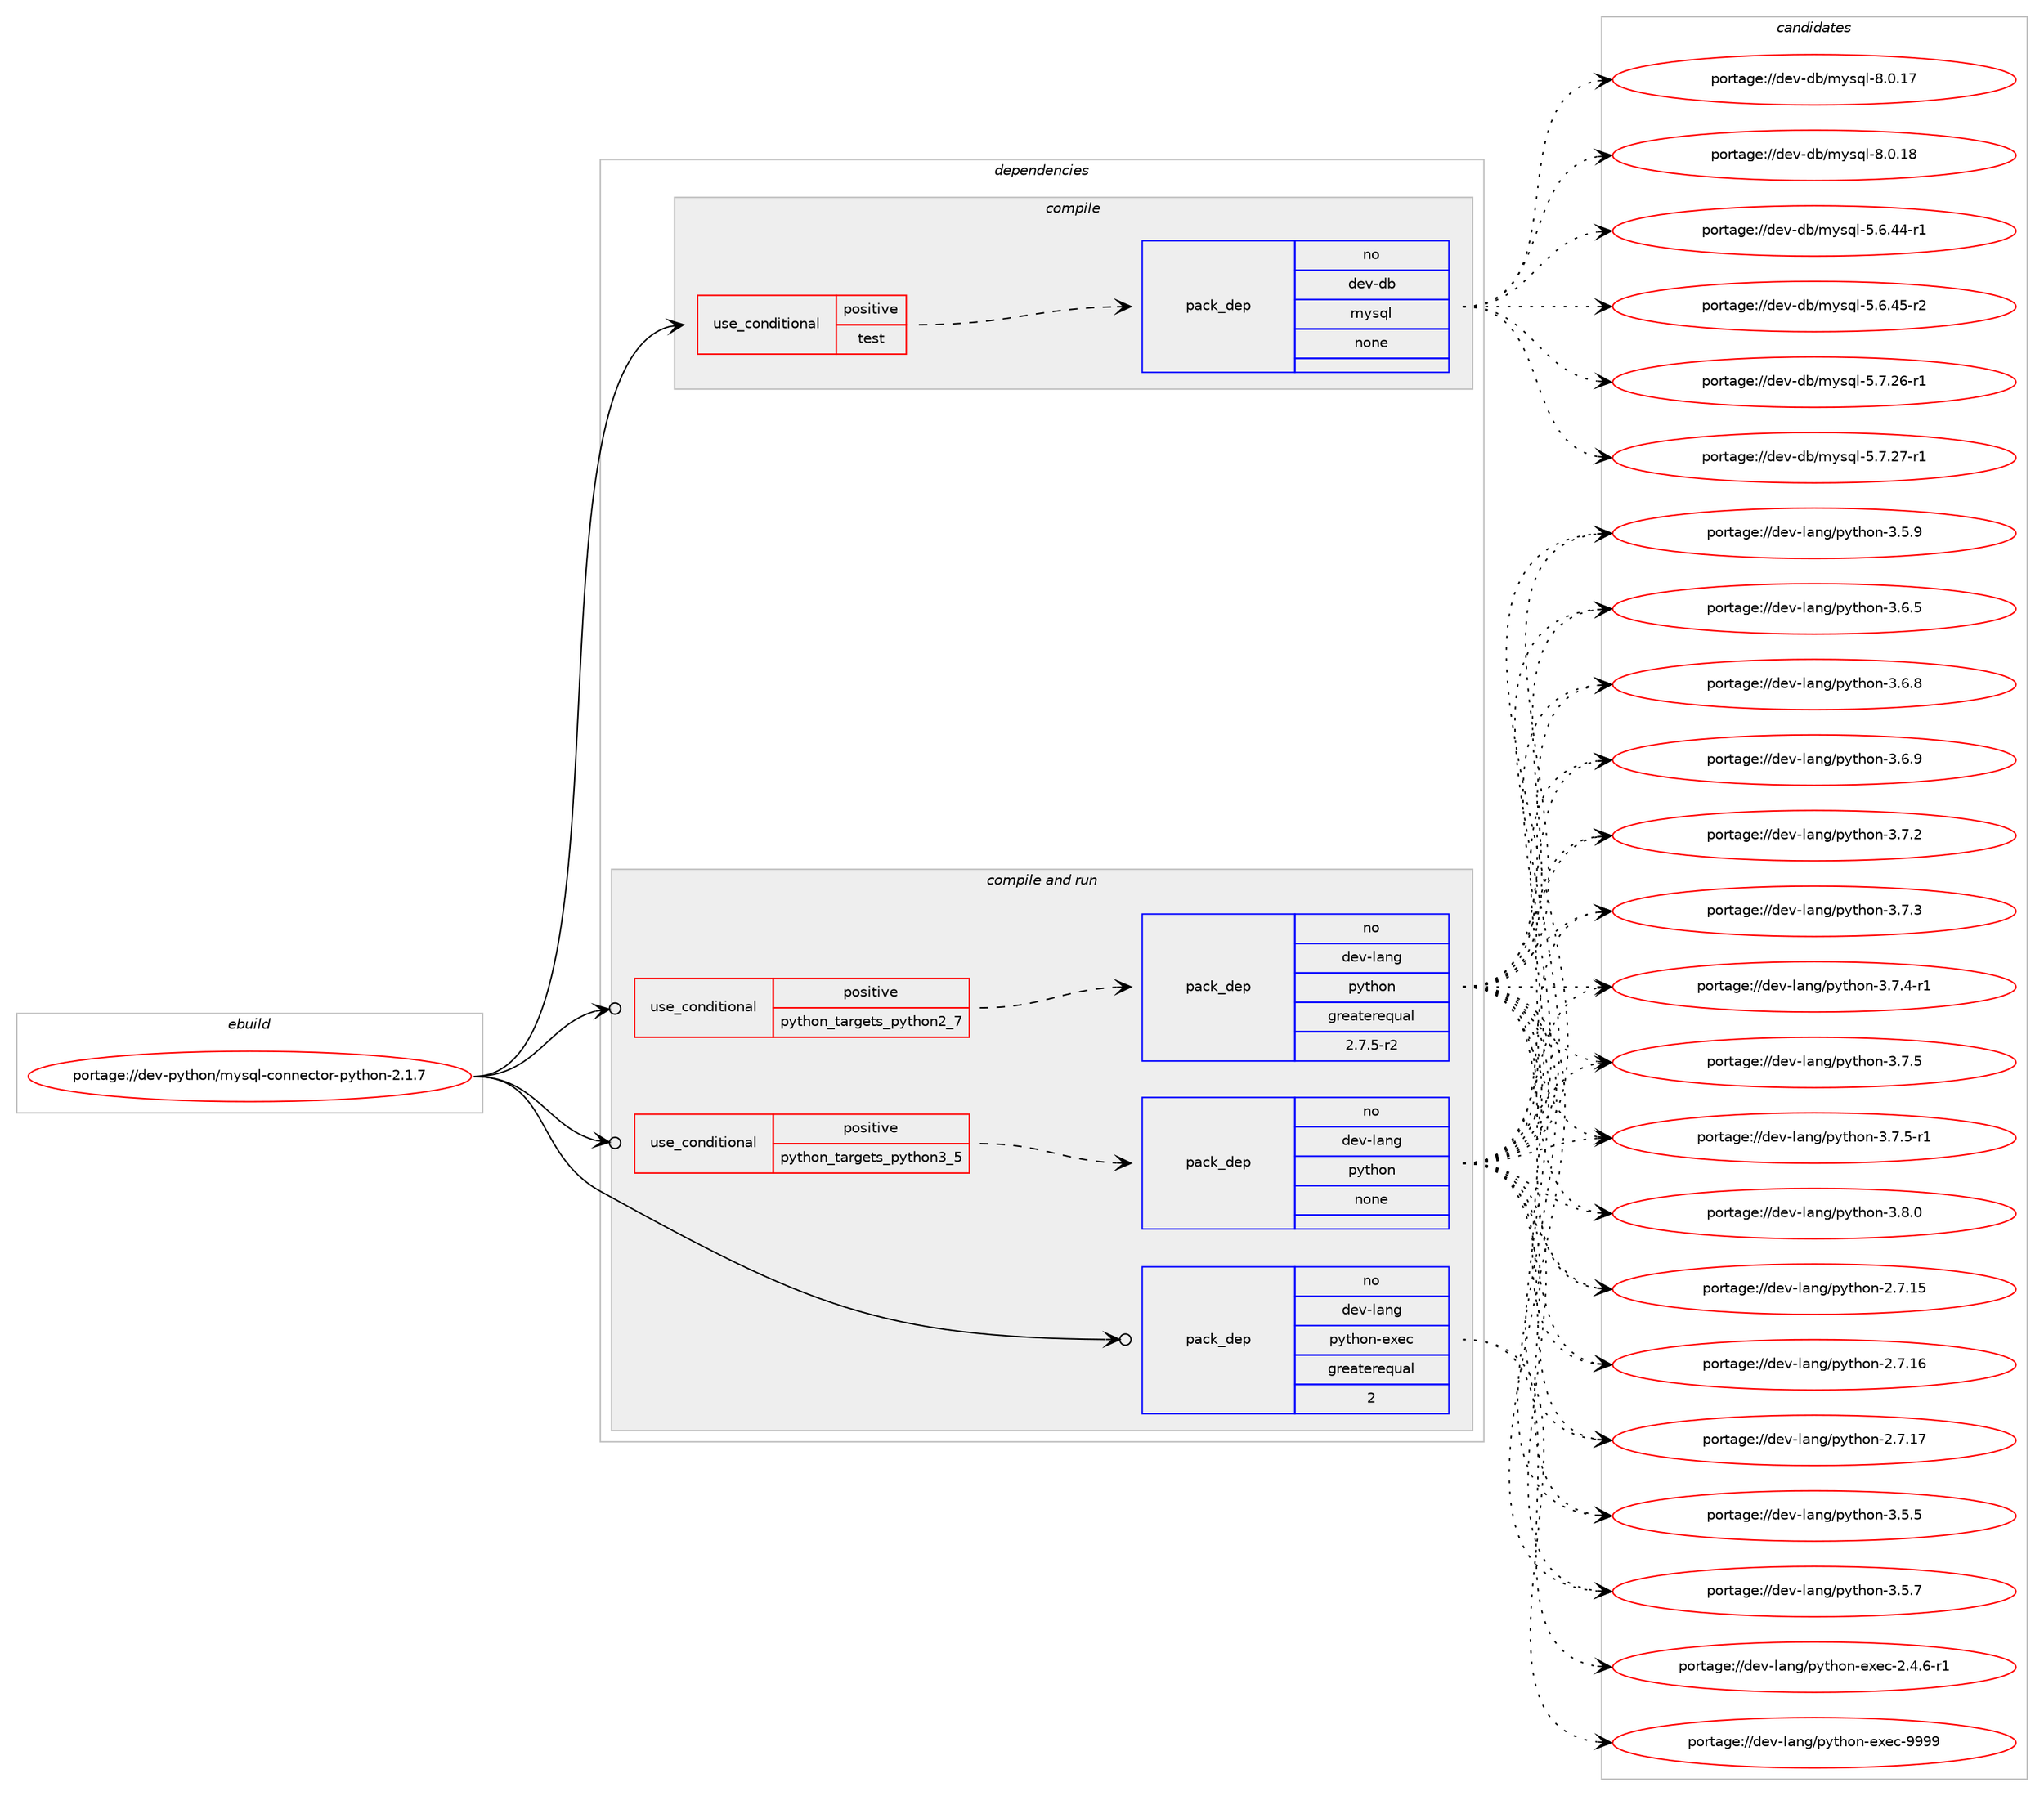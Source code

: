 digraph prolog {

# *************
# Graph options
# *************

newrank=true;
concentrate=true;
compound=true;
graph [rankdir=LR,fontname=Helvetica,fontsize=10,ranksep=1.5];#, ranksep=2.5, nodesep=0.2];
edge  [arrowhead=vee];
node  [fontname=Helvetica,fontsize=10];

# **********
# The ebuild
# **********

subgraph cluster_leftcol {
color=gray;
rank=same;
label=<<i>ebuild</i>>;
id [label="portage://dev-python/mysql-connector-python-2.1.7", color=red, width=4, href="../dev-python/mysql-connector-python-2.1.7.svg"];
}

# ****************
# The dependencies
# ****************

subgraph cluster_midcol {
color=gray;
label=<<i>dependencies</i>>;
subgraph cluster_compile {
fillcolor="#eeeeee";
style=filled;
label=<<i>compile</i>>;
subgraph cond32084 {
dependency150455 [label=<<TABLE BORDER="0" CELLBORDER="1" CELLSPACING="0" CELLPADDING="4"><TR><TD ROWSPAN="3" CELLPADDING="10">use_conditional</TD></TR><TR><TD>positive</TD></TR><TR><TD>test</TD></TR></TABLE>>, shape=none, color=red];
subgraph pack115045 {
dependency150456 [label=<<TABLE BORDER="0" CELLBORDER="1" CELLSPACING="0" CELLPADDING="4" WIDTH="220"><TR><TD ROWSPAN="6" CELLPADDING="30">pack_dep</TD></TR><TR><TD WIDTH="110">no</TD></TR><TR><TD>dev-db</TD></TR><TR><TD>mysql</TD></TR><TR><TD>none</TD></TR><TR><TD></TD></TR></TABLE>>, shape=none, color=blue];
}
dependency150455:e -> dependency150456:w [weight=20,style="dashed",arrowhead="vee"];
}
id:e -> dependency150455:w [weight=20,style="solid",arrowhead="vee"];
}
subgraph cluster_compileandrun {
fillcolor="#eeeeee";
style=filled;
label=<<i>compile and run</i>>;
subgraph cond32085 {
dependency150457 [label=<<TABLE BORDER="0" CELLBORDER="1" CELLSPACING="0" CELLPADDING="4"><TR><TD ROWSPAN="3" CELLPADDING="10">use_conditional</TD></TR><TR><TD>positive</TD></TR><TR><TD>python_targets_python2_7</TD></TR></TABLE>>, shape=none, color=red];
subgraph pack115046 {
dependency150458 [label=<<TABLE BORDER="0" CELLBORDER="1" CELLSPACING="0" CELLPADDING="4" WIDTH="220"><TR><TD ROWSPAN="6" CELLPADDING="30">pack_dep</TD></TR><TR><TD WIDTH="110">no</TD></TR><TR><TD>dev-lang</TD></TR><TR><TD>python</TD></TR><TR><TD>greaterequal</TD></TR><TR><TD>2.7.5-r2</TD></TR></TABLE>>, shape=none, color=blue];
}
dependency150457:e -> dependency150458:w [weight=20,style="dashed",arrowhead="vee"];
}
id:e -> dependency150457:w [weight=20,style="solid",arrowhead="odotvee"];
subgraph cond32086 {
dependency150459 [label=<<TABLE BORDER="0" CELLBORDER="1" CELLSPACING="0" CELLPADDING="4"><TR><TD ROWSPAN="3" CELLPADDING="10">use_conditional</TD></TR><TR><TD>positive</TD></TR><TR><TD>python_targets_python3_5</TD></TR></TABLE>>, shape=none, color=red];
subgraph pack115047 {
dependency150460 [label=<<TABLE BORDER="0" CELLBORDER="1" CELLSPACING="0" CELLPADDING="4" WIDTH="220"><TR><TD ROWSPAN="6" CELLPADDING="30">pack_dep</TD></TR><TR><TD WIDTH="110">no</TD></TR><TR><TD>dev-lang</TD></TR><TR><TD>python</TD></TR><TR><TD>none</TD></TR><TR><TD></TD></TR></TABLE>>, shape=none, color=blue];
}
dependency150459:e -> dependency150460:w [weight=20,style="dashed",arrowhead="vee"];
}
id:e -> dependency150459:w [weight=20,style="solid",arrowhead="odotvee"];
subgraph pack115048 {
dependency150461 [label=<<TABLE BORDER="0" CELLBORDER="1" CELLSPACING="0" CELLPADDING="4" WIDTH="220"><TR><TD ROWSPAN="6" CELLPADDING="30">pack_dep</TD></TR><TR><TD WIDTH="110">no</TD></TR><TR><TD>dev-lang</TD></TR><TR><TD>python-exec</TD></TR><TR><TD>greaterequal</TD></TR><TR><TD>2</TD></TR></TABLE>>, shape=none, color=blue];
}
id:e -> dependency150461:w [weight=20,style="solid",arrowhead="odotvee"];
}
subgraph cluster_run {
fillcolor="#eeeeee";
style=filled;
label=<<i>run</i>>;
}
}

# **************
# The candidates
# **************

subgraph cluster_choices {
rank=same;
color=gray;
label=<<i>candidates</i>>;

subgraph choice115045 {
color=black;
nodesep=1;
choiceportage100101118451009847109121115113108455346544652524511449 [label="portage://dev-db/mysql-5.6.44-r1", color=red, width=4,href="../dev-db/mysql-5.6.44-r1.svg"];
choiceportage100101118451009847109121115113108455346544652534511450 [label="portage://dev-db/mysql-5.6.45-r2", color=red, width=4,href="../dev-db/mysql-5.6.45-r2.svg"];
choiceportage100101118451009847109121115113108455346554650544511449 [label="portage://dev-db/mysql-5.7.26-r1", color=red, width=4,href="../dev-db/mysql-5.7.26-r1.svg"];
choiceportage100101118451009847109121115113108455346554650554511449 [label="portage://dev-db/mysql-5.7.27-r1", color=red, width=4,href="../dev-db/mysql-5.7.27-r1.svg"];
choiceportage10010111845100984710912111511310845564648464955 [label="portage://dev-db/mysql-8.0.17", color=red, width=4,href="../dev-db/mysql-8.0.17.svg"];
choiceportage10010111845100984710912111511310845564648464956 [label="portage://dev-db/mysql-8.0.18", color=red, width=4,href="../dev-db/mysql-8.0.18.svg"];
dependency150456:e -> choiceportage100101118451009847109121115113108455346544652524511449:w [style=dotted,weight="100"];
dependency150456:e -> choiceportage100101118451009847109121115113108455346544652534511450:w [style=dotted,weight="100"];
dependency150456:e -> choiceportage100101118451009847109121115113108455346554650544511449:w [style=dotted,weight="100"];
dependency150456:e -> choiceportage100101118451009847109121115113108455346554650554511449:w [style=dotted,weight="100"];
dependency150456:e -> choiceportage10010111845100984710912111511310845564648464955:w [style=dotted,weight="100"];
dependency150456:e -> choiceportage10010111845100984710912111511310845564648464956:w [style=dotted,weight="100"];
}
subgraph choice115046 {
color=black;
nodesep=1;
choiceportage10010111845108971101034711212111610411111045504655464953 [label="portage://dev-lang/python-2.7.15", color=red, width=4,href="../dev-lang/python-2.7.15.svg"];
choiceportage10010111845108971101034711212111610411111045504655464954 [label="portage://dev-lang/python-2.7.16", color=red, width=4,href="../dev-lang/python-2.7.16.svg"];
choiceportage10010111845108971101034711212111610411111045504655464955 [label="portage://dev-lang/python-2.7.17", color=red, width=4,href="../dev-lang/python-2.7.17.svg"];
choiceportage100101118451089711010347112121116104111110455146534653 [label="portage://dev-lang/python-3.5.5", color=red, width=4,href="../dev-lang/python-3.5.5.svg"];
choiceportage100101118451089711010347112121116104111110455146534655 [label="portage://dev-lang/python-3.5.7", color=red, width=4,href="../dev-lang/python-3.5.7.svg"];
choiceportage100101118451089711010347112121116104111110455146534657 [label="portage://dev-lang/python-3.5.9", color=red, width=4,href="../dev-lang/python-3.5.9.svg"];
choiceportage100101118451089711010347112121116104111110455146544653 [label="portage://dev-lang/python-3.6.5", color=red, width=4,href="../dev-lang/python-3.6.5.svg"];
choiceportage100101118451089711010347112121116104111110455146544656 [label="portage://dev-lang/python-3.6.8", color=red, width=4,href="../dev-lang/python-3.6.8.svg"];
choiceportage100101118451089711010347112121116104111110455146544657 [label="portage://dev-lang/python-3.6.9", color=red, width=4,href="../dev-lang/python-3.6.9.svg"];
choiceportage100101118451089711010347112121116104111110455146554650 [label="portage://dev-lang/python-3.7.2", color=red, width=4,href="../dev-lang/python-3.7.2.svg"];
choiceportage100101118451089711010347112121116104111110455146554651 [label="portage://dev-lang/python-3.7.3", color=red, width=4,href="../dev-lang/python-3.7.3.svg"];
choiceportage1001011184510897110103471121211161041111104551465546524511449 [label="portage://dev-lang/python-3.7.4-r1", color=red, width=4,href="../dev-lang/python-3.7.4-r1.svg"];
choiceportage100101118451089711010347112121116104111110455146554653 [label="portage://dev-lang/python-3.7.5", color=red, width=4,href="../dev-lang/python-3.7.5.svg"];
choiceportage1001011184510897110103471121211161041111104551465546534511449 [label="portage://dev-lang/python-3.7.5-r1", color=red, width=4,href="../dev-lang/python-3.7.5-r1.svg"];
choiceportage100101118451089711010347112121116104111110455146564648 [label="portage://dev-lang/python-3.8.0", color=red, width=4,href="../dev-lang/python-3.8.0.svg"];
dependency150458:e -> choiceportage10010111845108971101034711212111610411111045504655464953:w [style=dotted,weight="100"];
dependency150458:e -> choiceportage10010111845108971101034711212111610411111045504655464954:w [style=dotted,weight="100"];
dependency150458:e -> choiceportage10010111845108971101034711212111610411111045504655464955:w [style=dotted,weight="100"];
dependency150458:e -> choiceportage100101118451089711010347112121116104111110455146534653:w [style=dotted,weight="100"];
dependency150458:e -> choiceportage100101118451089711010347112121116104111110455146534655:w [style=dotted,weight="100"];
dependency150458:e -> choiceportage100101118451089711010347112121116104111110455146534657:w [style=dotted,weight="100"];
dependency150458:e -> choiceportage100101118451089711010347112121116104111110455146544653:w [style=dotted,weight="100"];
dependency150458:e -> choiceportage100101118451089711010347112121116104111110455146544656:w [style=dotted,weight="100"];
dependency150458:e -> choiceportage100101118451089711010347112121116104111110455146544657:w [style=dotted,weight="100"];
dependency150458:e -> choiceportage100101118451089711010347112121116104111110455146554650:w [style=dotted,weight="100"];
dependency150458:e -> choiceportage100101118451089711010347112121116104111110455146554651:w [style=dotted,weight="100"];
dependency150458:e -> choiceportage1001011184510897110103471121211161041111104551465546524511449:w [style=dotted,weight="100"];
dependency150458:e -> choiceportage100101118451089711010347112121116104111110455146554653:w [style=dotted,weight="100"];
dependency150458:e -> choiceportage1001011184510897110103471121211161041111104551465546534511449:w [style=dotted,weight="100"];
dependency150458:e -> choiceportage100101118451089711010347112121116104111110455146564648:w [style=dotted,weight="100"];
}
subgraph choice115047 {
color=black;
nodesep=1;
choiceportage10010111845108971101034711212111610411111045504655464953 [label="portage://dev-lang/python-2.7.15", color=red, width=4,href="../dev-lang/python-2.7.15.svg"];
choiceportage10010111845108971101034711212111610411111045504655464954 [label="portage://dev-lang/python-2.7.16", color=red, width=4,href="../dev-lang/python-2.7.16.svg"];
choiceportage10010111845108971101034711212111610411111045504655464955 [label="portage://dev-lang/python-2.7.17", color=red, width=4,href="../dev-lang/python-2.7.17.svg"];
choiceportage100101118451089711010347112121116104111110455146534653 [label="portage://dev-lang/python-3.5.5", color=red, width=4,href="../dev-lang/python-3.5.5.svg"];
choiceportage100101118451089711010347112121116104111110455146534655 [label="portage://dev-lang/python-3.5.7", color=red, width=4,href="../dev-lang/python-3.5.7.svg"];
choiceportage100101118451089711010347112121116104111110455146534657 [label="portage://dev-lang/python-3.5.9", color=red, width=4,href="../dev-lang/python-3.5.9.svg"];
choiceportage100101118451089711010347112121116104111110455146544653 [label="portage://dev-lang/python-3.6.5", color=red, width=4,href="../dev-lang/python-3.6.5.svg"];
choiceportage100101118451089711010347112121116104111110455146544656 [label="portage://dev-lang/python-3.6.8", color=red, width=4,href="../dev-lang/python-3.6.8.svg"];
choiceportage100101118451089711010347112121116104111110455146544657 [label="portage://dev-lang/python-3.6.9", color=red, width=4,href="../dev-lang/python-3.6.9.svg"];
choiceportage100101118451089711010347112121116104111110455146554650 [label="portage://dev-lang/python-3.7.2", color=red, width=4,href="../dev-lang/python-3.7.2.svg"];
choiceportage100101118451089711010347112121116104111110455146554651 [label="portage://dev-lang/python-3.7.3", color=red, width=4,href="../dev-lang/python-3.7.3.svg"];
choiceportage1001011184510897110103471121211161041111104551465546524511449 [label="portage://dev-lang/python-3.7.4-r1", color=red, width=4,href="../dev-lang/python-3.7.4-r1.svg"];
choiceportage100101118451089711010347112121116104111110455146554653 [label="portage://dev-lang/python-3.7.5", color=red, width=4,href="../dev-lang/python-3.7.5.svg"];
choiceportage1001011184510897110103471121211161041111104551465546534511449 [label="portage://dev-lang/python-3.7.5-r1", color=red, width=4,href="../dev-lang/python-3.7.5-r1.svg"];
choiceportage100101118451089711010347112121116104111110455146564648 [label="portage://dev-lang/python-3.8.0", color=red, width=4,href="../dev-lang/python-3.8.0.svg"];
dependency150460:e -> choiceportage10010111845108971101034711212111610411111045504655464953:w [style=dotted,weight="100"];
dependency150460:e -> choiceportage10010111845108971101034711212111610411111045504655464954:w [style=dotted,weight="100"];
dependency150460:e -> choiceportage10010111845108971101034711212111610411111045504655464955:w [style=dotted,weight="100"];
dependency150460:e -> choiceportage100101118451089711010347112121116104111110455146534653:w [style=dotted,weight="100"];
dependency150460:e -> choiceportage100101118451089711010347112121116104111110455146534655:w [style=dotted,weight="100"];
dependency150460:e -> choiceportage100101118451089711010347112121116104111110455146534657:w [style=dotted,weight="100"];
dependency150460:e -> choiceportage100101118451089711010347112121116104111110455146544653:w [style=dotted,weight="100"];
dependency150460:e -> choiceportage100101118451089711010347112121116104111110455146544656:w [style=dotted,weight="100"];
dependency150460:e -> choiceportage100101118451089711010347112121116104111110455146544657:w [style=dotted,weight="100"];
dependency150460:e -> choiceportage100101118451089711010347112121116104111110455146554650:w [style=dotted,weight="100"];
dependency150460:e -> choiceportage100101118451089711010347112121116104111110455146554651:w [style=dotted,weight="100"];
dependency150460:e -> choiceportage1001011184510897110103471121211161041111104551465546524511449:w [style=dotted,weight="100"];
dependency150460:e -> choiceportage100101118451089711010347112121116104111110455146554653:w [style=dotted,weight="100"];
dependency150460:e -> choiceportage1001011184510897110103471121211161041111104551465546534511449:w [style=dotted,weight="100"];
dependency150460:e -> choiceportage100101118451089711010347112121116104111110455146564648:w [style=dotted,weight="100"];
}
subgraph choice115048 {
color=black;
nodesep=1;
choiceportage10010111845108971101034711212111610411111045101120101994550465246544511449 [label="portage://dev-lang/python-exec-2.4.6-r1", color=red, width=4,href="../dev-lang/python-exec-2.4.6-r1.svg"];
choiceportage10010111845108971101034711212111610411111045101120101994557575757 [label="portage://dev-lang/python-exec-9999", color=red, width=4,href="../dev-lang/python-exec-9999.svg"];
dependency150461:e -> choiceportage10010111845108971101034711212111610411111045101120101994550465246544511449:w [style=dotted,weight="100"];
dependency150461:e -> choiceportage10010111845108971101034711212111610411111045101120101994557575757:w [style=dotted,weight="100"];
}
}

}
